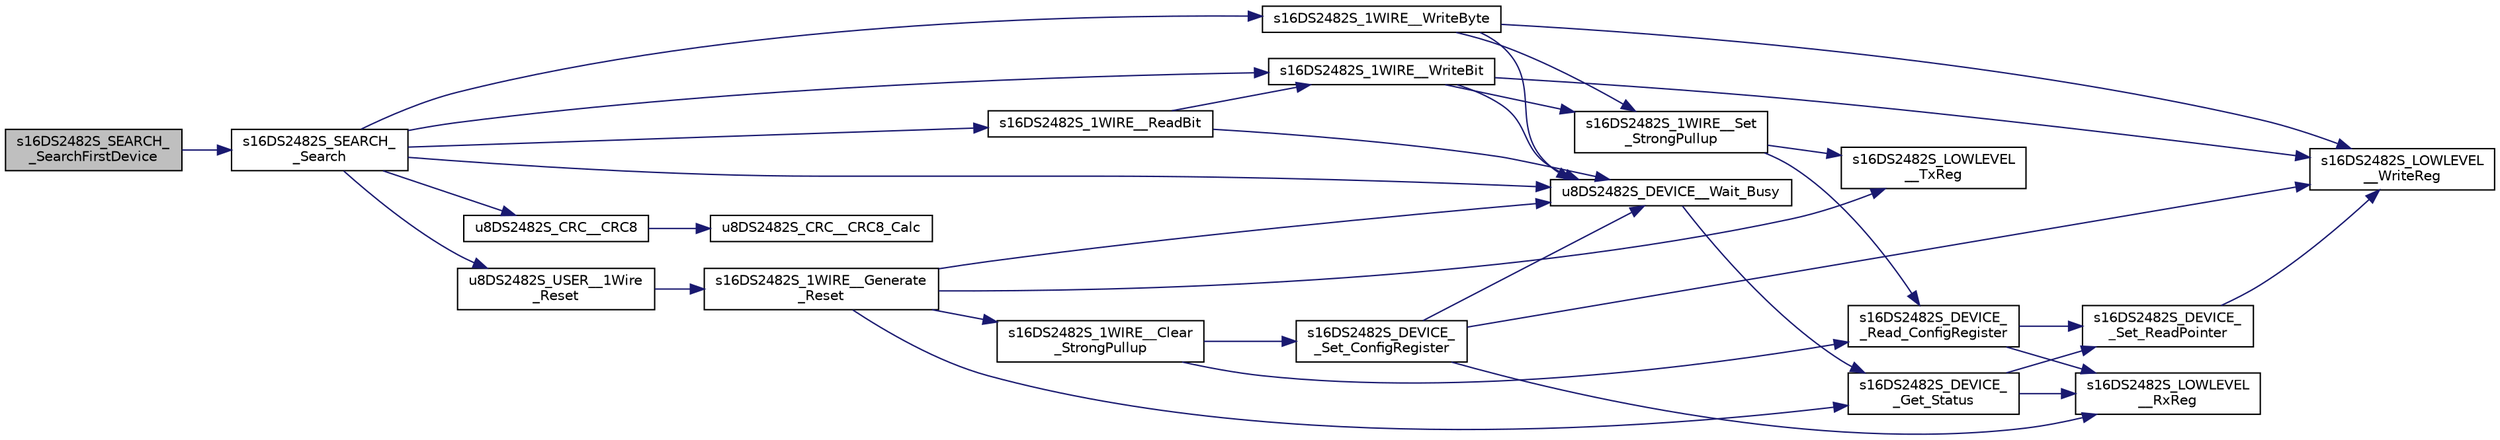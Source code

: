 digraph "s16DS2482S_SEARCH__SearchFirstDevice"
{
  edge [fontname="Helvetica",fontsize="10",labelfontname="Helvetica",labelfontsize="10"];
  node [fontname="Helvetica",fontsize="10",shape=record];
  rankdir="LR";
  Node1 [label="s16DS2482S_SEARCH_\l_SearchFirstDevice",height=0.2,width=0.4,color="black", fillcolor="grey75", style="filled", fontcolor="black"];
  Node1 -> Node2 [color="midnightblue",fontsize="10",style="solid",fontname="Helvetica"];
  Node2 [label="s16DS2482S_SEARCH_\l_Search",height=0.2,width=0.4,color="black", fillcolor="white", style="filled",URL="$group___d_s2482_s_____s_e_a_r_c_h.html#gaa5cf288b28238db59f621a7534813e7f",tooltip="Search the 1-wire bus and return the first address. "];
  Node2 -> Node3 [color="midnightblue",fontsize="10",style="solid",fontname="Helvetica"];
  Node3 [label="s16DS2482S_1WIRE__ReadBit",height=0.2,width=0.4,color="black", fillcolor="white", style="filled",URL="$group___d_s2482_s_____o_n_e___w_i_r_e.html#gae09f403406dd7ec6ac077272a1f41666",tooltip="Read a bit from the bus. "];
  Node3 -> Node4 [color="midnightblue",fontsize="10",style="solid",fontname="Helvetica"];
  Node4 [label="s16DS2482S_1WIRE__WriteBit",height=0.2,width=0.4,color="black", fillcolor="white", style="filled",URL="$group___d_s2482_s_____o_n_e___w_i_r_e.html#gac7b3cece86c1419ddfb809ca518cf8f5",tooltip="Write a bit on the 1-wire device. "];
  Node4 -> Node5 [color="midnightblue",fontsize="10",style="solid",fontname="Helvetica"];
  Node5 [label="s16DS2482S_1WIRE__Set\l_StrongPullup",height=0.2,width=0.4,color="black", fillcolor="white", style="filled",URL="$group___d_s2482_s_____o_n_e___w_i_r_e.html#ga72543cf0298b8d9885b673865304b405",tooltip="Set the strong pullup to ON. "];
  Node5 -> Node6 [color="midnightblue",fontsize="10",style="solid",fontname="Helvetica"];
  Node6 [label="s16DS2482S_DEVICE_\l_Read_ConfigRegister",height=0.2,width=0.4,color="black", fillcolor="white", style="filled",URL="$group___d_s2482_s_____d_e_v_i_c_e.html#ga0795724aac316012a68ad3718a952f4d",tooltip="Read from the configuration register. "];
  Node6 -> Node7 [color="midnightblue",fontsize="10",style="solid",fontname="Helvetica"];
  Node7 [label="s16DS2482S_DEVICE_\l_Set_ReadPointer",height=0.2,width=0.4,color="black", fillcolor="white", style="filled",URL="$group___d_s2482_s_____d_e_v_i_c_e.html#ga3c287f9ad11903ac541fa53757525e50",tooltip="Sets the devices read pointer to one of a few predetermined values. "];
  Node7 -> Node8 [color="midnightblue",fontsize="10",style="solid",fontname="Helvetica"];
  Node8 [label="s16DS2482S_LOWLEVEL\l__WriteReg",height=0.2,width=0.4,color="black", fillcolor="white", style="filled",URL="$group___d_s2482_s_____l_o_w_l_e_v_e_l.html#gaf9534996d93a544c0570e3fcdc3ad973",tooltip="Write a register on the device. "];
  Node6 -> Node9 [color="midnightblue",fontsize="10",style="solid",fontname="Helvetica"];
  Node9 [label="s16DS2482S_LOWLEVEL\l__RxReg",height=0.2,width=0.4,color="black", fillcolor="white", style="filled",URL="$group___d_s2482_s_____l_o_w_l_e_v_e_l.html#gaa9dba7b1b362f36e72a83086d4845d81",tooltip="Rx a simple register value. "];
  Node5 -> Node10 [color="midnightblue",fontsize="10",style="solid",fontname="Helvetica"];
  Node10 [label="s16DS2482S_LOWLEVEL\l__TxReg",height=0.2,width=0.4,color="black", fillcolor="white", style="filled",URL="$group___d_s2482_s_____l_o_w_l_e_v_e_l.html#ga60c11542e75efee7894d3f55468476e5",tooltip="Transmit a byte The DS2482 does not use traditional I2C addx - reg - data modes and requires sometime..."];
  Node4 -> Node8 [color="midnightblue",fontsize="10",style="solid",fontname="Helvetica"];
  Node4 -> Node11 [color="midnightblue",fontsize="10",style="solid",fontname="Helvetica"];
  Node11 [label="u8DS2482S_DEVICE__Wait_Busy",height=0.2,width=0.4,color="black", fillcolor="white", style="filled",URL="$group___d_s2482_s_____d_e_v_i_c_e.html#ga984c08ff8e3a99a45ae3c6b118d2012b",tooltip="Waits for the Busy bit to be clear before continuing. "];
  Node11 -> Node12 [color="midnightblue",fontsize="10",style="solid",fontname="Helvetica"];
  Node12 [label="s16DS2482S_DEVICE_\l_Get_Status",height=0.2,width=0.4,color="black", fillcolor="white", style="filled",URL="$group___d_s2482_s_____d_e_v_i_c_e.html#ga337e96b9b3eb57fa30d9e0a6eccf2ea6",tooltip="Gets the status register. "];
  Node12 -> Node7 [color="midnightblue",fontsize="10",style="solid",fontname="Helvetica"];
  Node12 -> Node9 [color="midnightblue",fontsize="10",style="solid",fontname="Helvetica"];
  Node3 -> Node11 [color="midnightblue",fontsize="10",style="solid",fontname="Helvetica"];
  Node2 -> Node4 [color="midnightblue",fontsize="10",style="solid",fontname="Helvetica"];
  Node2 -> Node13 [color="midnightblue",fontsize="10",style="solid",fontname="Helvetica"];
  Node13 [label="s16DS2482S_1WIRE__WriteByte",height=0.2,width=0.4,color="black", fillcolor="white", style="filled",URL="$group___d_s2482_s_____o_n_e___w_i_r_e.html#ga6d02d5649d468c135890f5c7b6a65562",tooltip="Write a byte on the 1-wire device. "];
  Node13 -> Node11 [color="midnightblue",fontsize="10",style="solid",fontname="Helvetica"];
  Node13 -> Node5 [color="midnightblue",fontsize="10",style="solid",fontname="Helvetica"];
  Node13 -> Node8 [color="midnightblue",fontsize="10",style="solid",fontname="Helvetica"];
  Node2 -> Node14 [color="midnightblue",fontsize="10",style="solid",fontname="Helvetica"];
  Node14 [label="u8DS2482S_CRC__CRC8",height=0.2,width=0.4,color="black", fillcolor="white", style="filled",URL="$group___d_s2482_s_____c_r_c.html#ga513394755f8c7e4b90f8420aeb25a0e2",tooltip="Calculate the CRC8 using avail methods. "];
  Node14 -> Node15 [color="midnightblue",fontsize="10",style="solid",fontname="Helvetica"];
  Node15 [label="u8DS2482S_CRC__CRC8_Calc",height=0.2,width=0.4,color="black", fillcolor="white", style="filled",URL="$group___d_s2482_s_____c_r_c.html#ga7f88755be5689d6dc077398be76735e3",tooltip="Calc the CRC using math methods. "];
  Node2 -> Node11 [color="midnightblue",fontsize="10",style="solid",fontname="Helvetica"];
  Node2 -> Node16 [color="midnightblue",fontsize="10",style="solid",fontname="Helvetica"];
  Node16 [label="u8DS2482S_USER__1Wire\l_Reset",height=0.2,width=0.4,color="black", fillcolor="white", style="filled",URL="$group___d_s2482_s_____c_o_r_e.html#ga7baf186c6b0a4504ce801107909fd572",tooltip="User level function to generate a reset on the one wire bus. "];
  Node16 -> Node17 [color="midnightblue",fontsize="10",style="solid",fontname="Helvetica"];
  Node17 [label="s16DS2482S_1WIRE__Generate\l_Reset",height=0.2,width=0.4,color="black", fillcolor="white", style="filled",URL="$group___d_s2482_s_____o_n_e___w_i_r_e.html#ga81a319e08babac679447cf0e7a906814",tooltip="Generates a 1-Wire reset/presence-detect cycle (Figure 4) at the 1-Wire line. "];
  Node17 -> Node11 [color="midnightblue",fontsize="10",style="solid",fontname="Helvetica"];
  Node17 -> Node18 [color="midnightblue",fontsize="10",style="solid",fontname="Helvetica"];
  Node18 [label="s16DS2482S_1WIRE__Clear\l_StrongPullup",height=0.2,width=0.4,color="black", fillcolor="white", style="filled",URL="$group___d_s2482_s_____o_n_e___w_i_r_e.html#ga4f4619831eda5c0e5f70bf52a15a4c65",tooltip="Set the strong pullup to OFF. "];
  Node18 -> Node6 [color="midnightblue",fontsize="10",style="solid",fontname="Helvetica"];
  Node18 -> Node19 [color="midnightblue",fontsize="10",style="solid",fontname="Helvetica"];
  Node19 [label="s16DS2482S_DEVICE_\l_Set_ConfigRegister",height=0.2,width=0.4,color="black", fillcolor="white", style="filled",URL="$group___d_s2482_s_____d_e_v_i_c_e.html#ga0cf6249d253f14a7e4dfa284bdede646",tooltip="Sets the config register. "];
  Node19 -> Node9 [color="midnightblue",fontsize="10",style="solid",fontname="Helvetica"];
  Node19 -> Node8 [color="midnightblue",fontsize="10",style="solid",fontname="Helvetica"];
  Node19 -> Node11 [color="midnightblue",fontsize="10",style="solid",fontname="Helvetica"];
  Node17 -> Node10 [color="midnightblue",fontsize="10",style="solid",fontname="Helvetica"];
  Node17 -> Node12 [color="midnightblue",fontsize="10",style="solid",fontname="Helvetica"];
}
